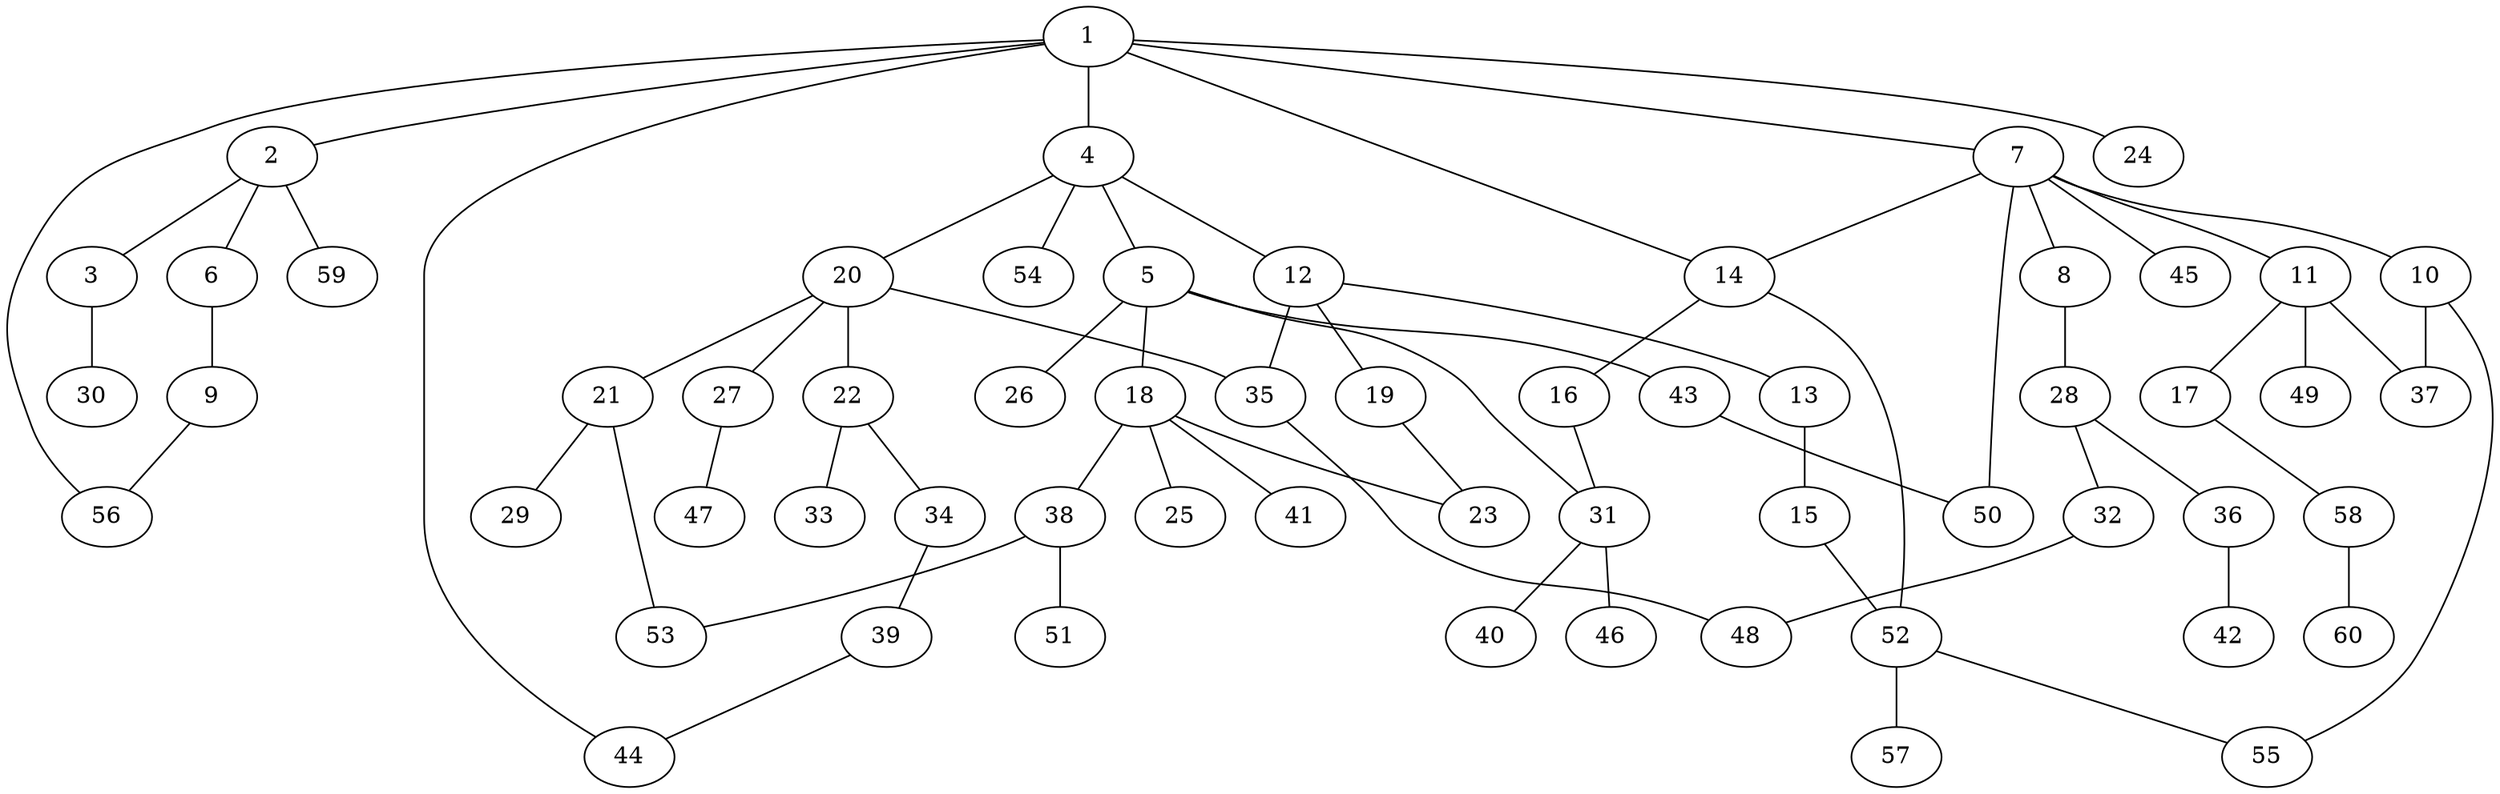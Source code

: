 graph graphname {1--2
1--4
1--7
1--14
1--24
1--44
1--56
2--3
2--6
2--59
3--30
4--5
4--12
4--20
4--54
5--18
5--26
5--31
5--43
6--9
7--8
7--10
7--11
7--14
7--45
7--50
8--28
9--56
10--37
10--55
11--17
11--37
11--49
12--13
12--19
12--35
13--15
14--16
14--52
15--52
16--31
17--58
18--23
18--25
18--38
18--41
19--23
20--21
20--22
20--27
20--35
21--29
21--53
22--33
22--34
27--47
28--32
28--36
31--40
31--46
32--48
34--39
35--48
36--42
38--51
38--53
39--44
43--50
52--55
52--57
58--60
}